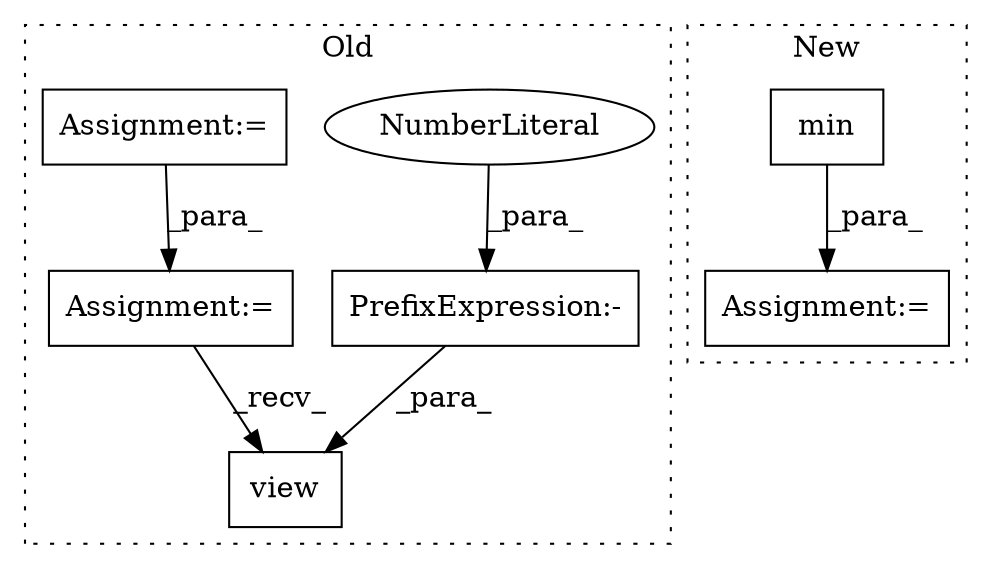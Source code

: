 digraph G {
subgraph cluster0 {
1 [label="view" a="32" s="3853,3875" l="5,1" shape="box"];
3 [label="PrefixExpression:-" a="38" s="3873" l="1" shape="box"];
4 [label="NumberLiteral" a="34" s="3874" l="1" shape="ellipse"];
6 [label="Assignment:=" a="7" s="3598" l="1" shape="box"];
7 [label="Assignment:=" a="7" s="3419" l="7" shape="box"];
label = "Old";
style="dotted";
}
subgraph cluster1 {
2 [label="min" a="32" s="4700,4707" l="4,1" shape="box"];
5 [label="Assignment:=" a="7" s="4617" l="1" shape="box"];
label = "New";
style="dotted";
}
2 -> 5 [label="_para_"];
3 -> 1 [label="_para_"];
4 -> 3 [label="_para_"];
6 -> 1 [label="_recv_"];
7 -> 6 [label="_para_"];
}